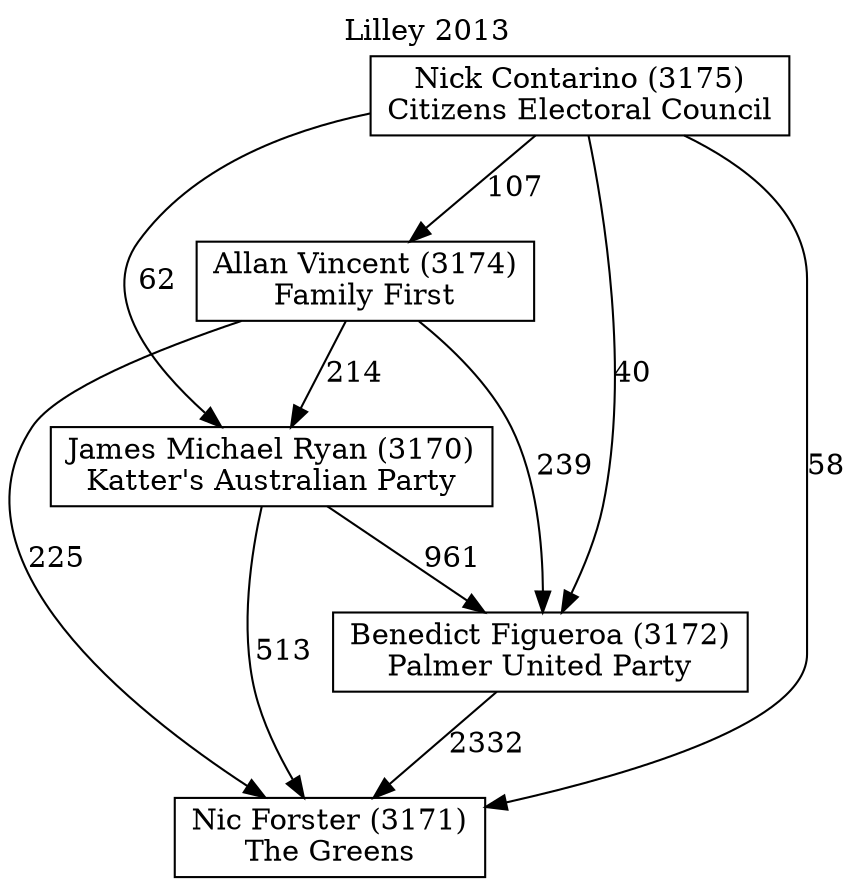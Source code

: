 // House preference flow
digraph "Nic Forster (3171)_Lilley_2013" {
	graph [label="Lilley 2013" labelloc=t mclimit=10]
	node [shape=box]
	"Allan Vincent (3174)" [label="Allan Vincent (3174)
Family First"]
	"Benedict Figueroa (3172)" [label="Benedict Figueroa (3172)
Palmer United Party"]
	"James Michael Ryan (3170)" [label="James Michael Ryan (3170)
Katter's Australian Party"]
	"Nic Forster (3171)" [label="Nic Forster (3171)
The Greens"]
	"Nick Contarino (3175)" [label="Nick Contarino (3175)
Citizens Electoral Council"]
	"Allan Vincent (3174)" -> "Benedict Figueroa (3172)" [label=239]
	"Allan Vincent (3174)" -> "James Michael Ryan (3170)" [label=214]
	"Allan Vincent (3174)" -> "Nic Forster (3171)" [label=225]
	"Benedict Figueroa (3172)" -> "Nic Forster (3171)" [label=2332]
	"James Michael Ryan (3170)" -> "Benedict Figueroa (3172)" [label=961]
	"James Michael Ryan (3170)" -> "Nic Forster (3171)" [label=513]
	"Nick Contarino (3175)" -> "Allan Vincent (3174)" [label=107]
	"Nick Contarino (3175)" -> "Benedict Figueroa (3172)" [label=40]
	"Nick Contarino (3175)" -> "James Michael Ryan (3170)" [label=62]
	"Nick Contarino (3175)" -> "Nic Forster (3171)" [label=58]
}
